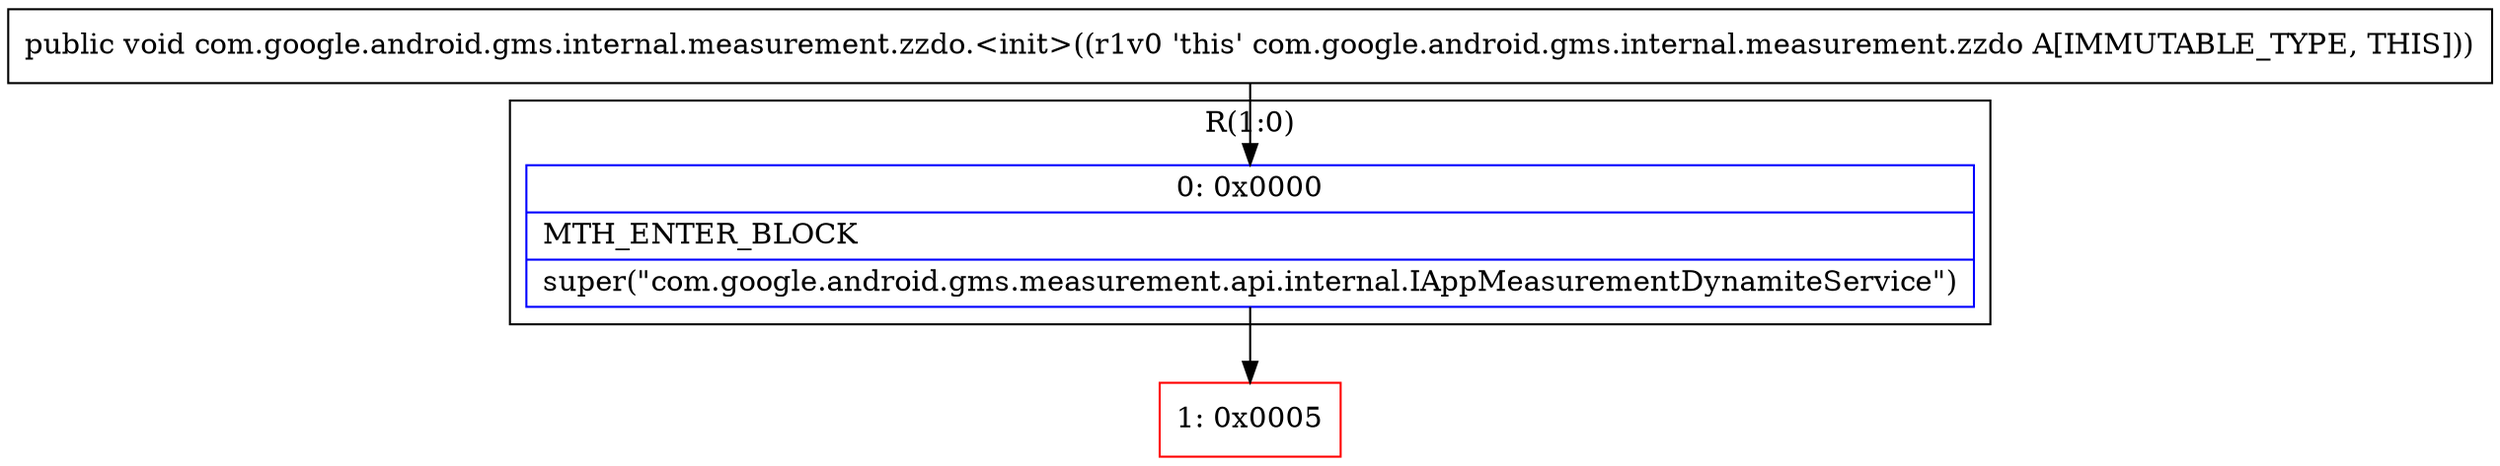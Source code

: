 digraph "CFG forcom.google.android.gms.internal.measurement.zzdo.\<init\>()V" {
subgraph cluster_Region_493623198 {
label = "R(1:0)";
node [shape=record,color=blue];
Node_0 [shape=record,label="{0\:\ 0x0000|MTH_ENTER_BLOCK\l|super(\"com.google.android.gms.measurement.api.internal.IAppMeasurementDynamiteService\")\l}"];
}
Node_1 [shape=record,color=red,label="{1\:\ 0x0005}"];
MethodNode[shape=record,label="{public void com.google.android.gms.internal.measurement.zzdo.\<init\>((r1v0 'this' com.google.android.gms.internal.measurement.zzdo A[IMMUTABLE_TYPE, THIS])) }"];
MethodNode -> Node_0;
Node_0 -> Node_1;
}

